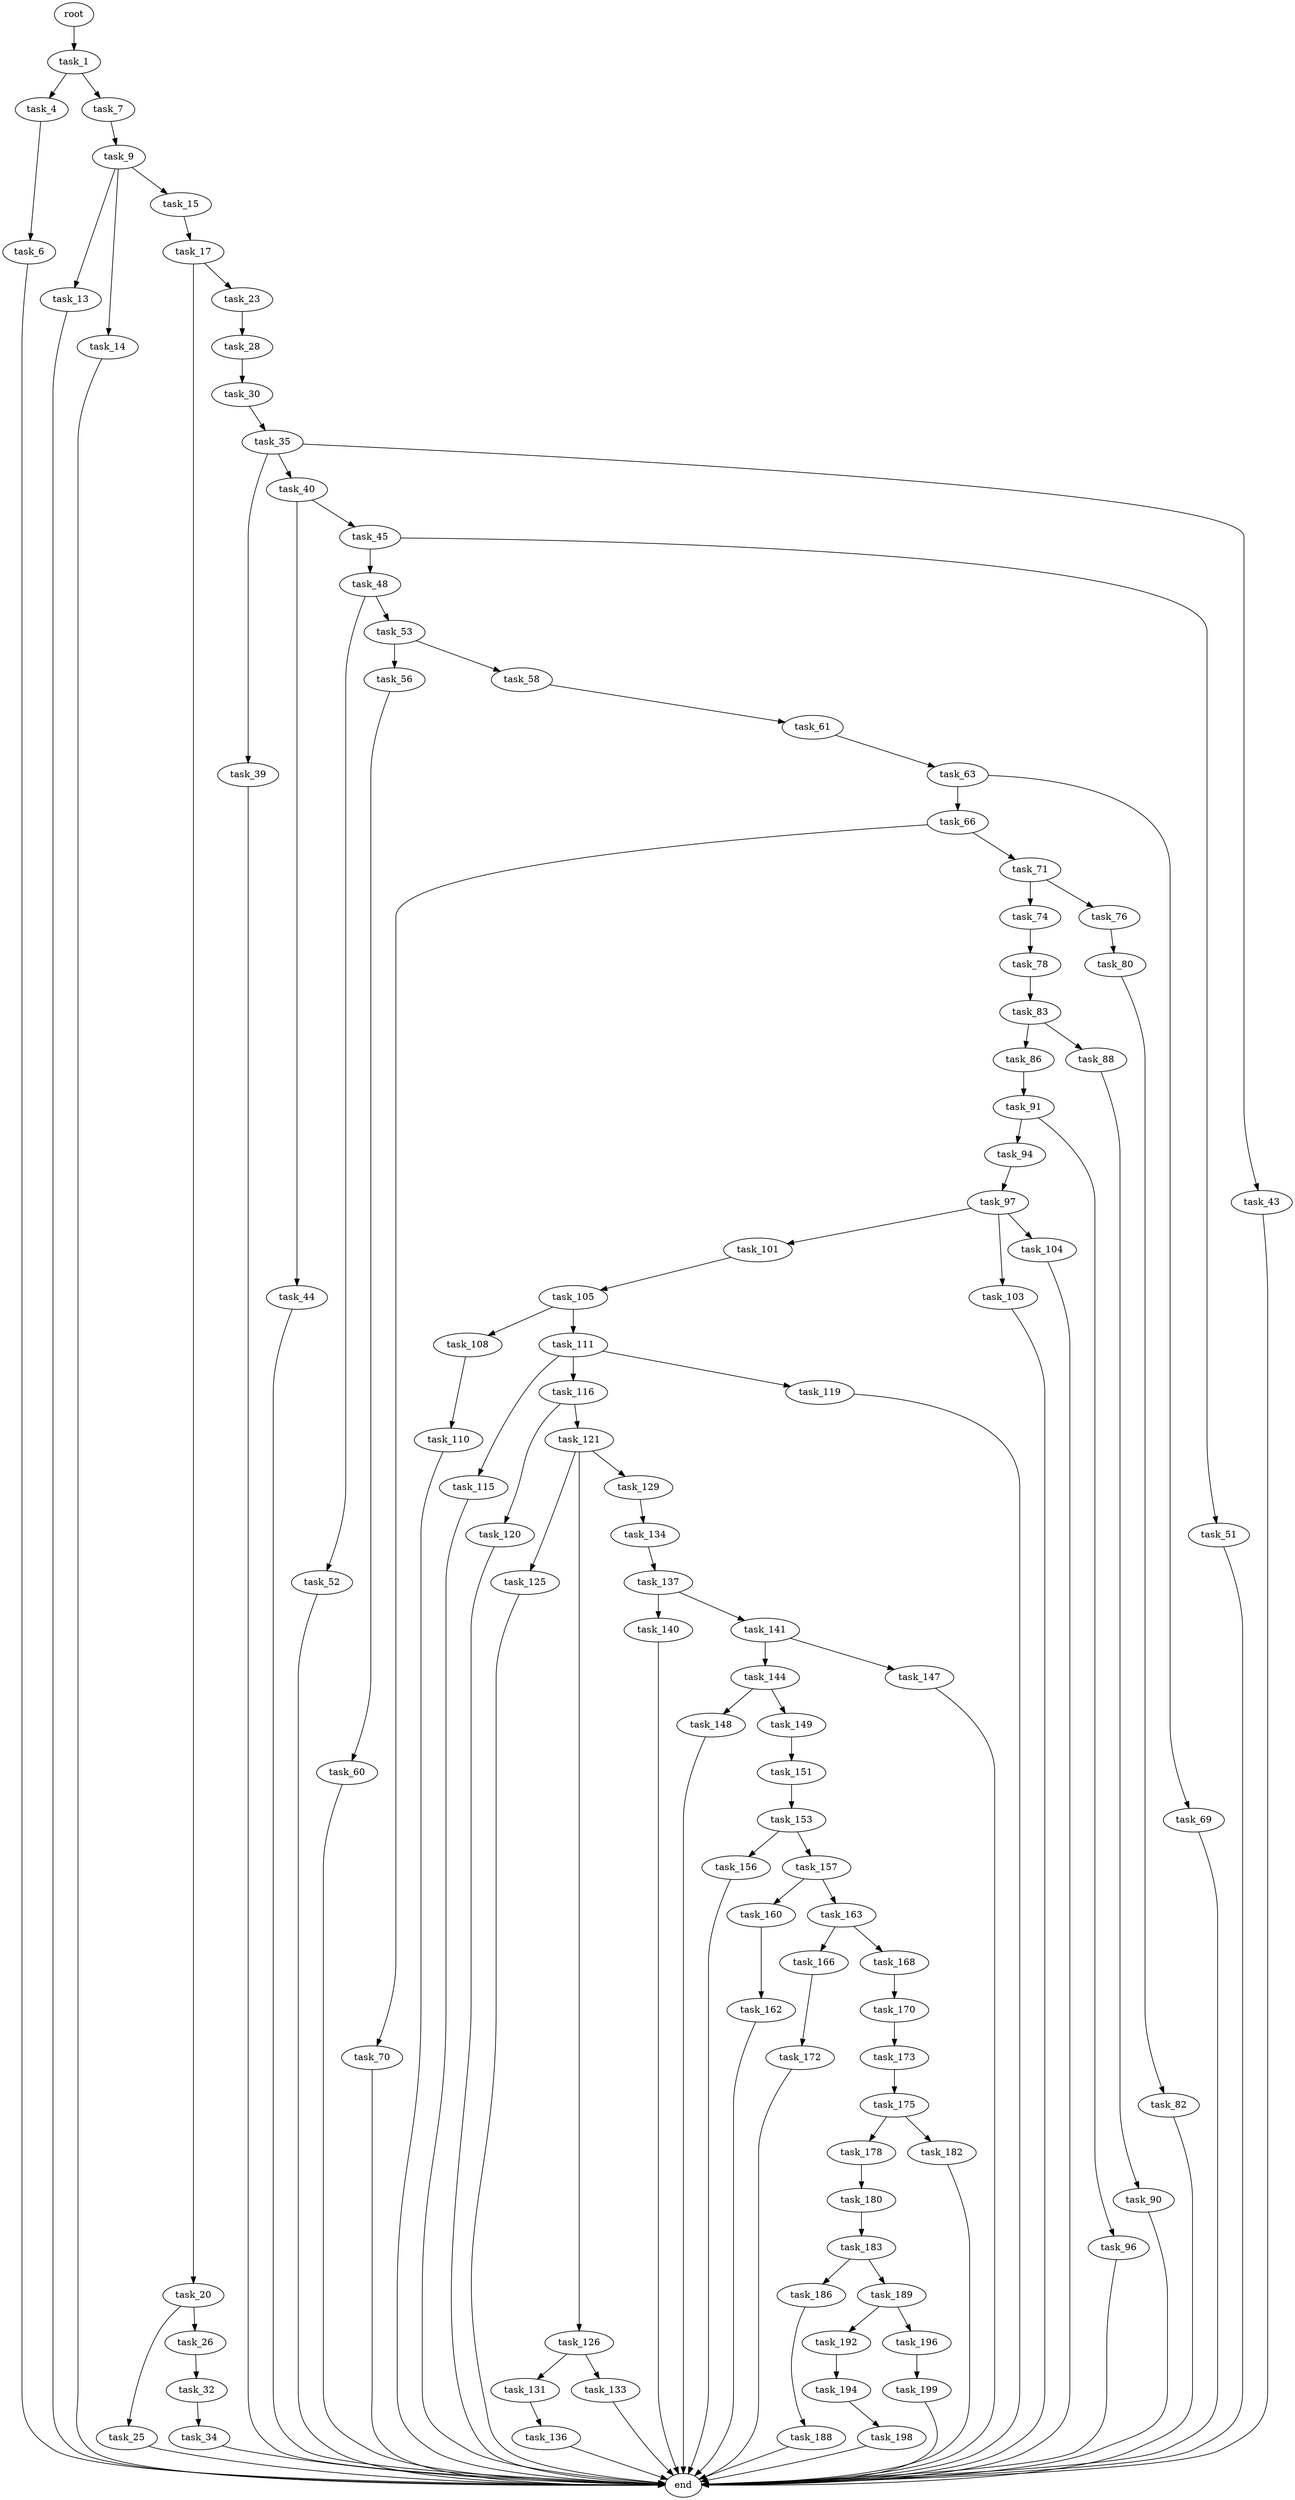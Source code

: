 digraph G {
  root [size="0.000000"];
  task_1 [size="525642720766.000000"];
  task_4 [size="16087646036.000000"];
  task_6 [size="62894147459.000000"];
  task_7 [size="7809958231.000000"];
  task_9 [size="47547671149.000000"];
  task_13 [size="102452960259.000000"];
  task_14 [size="973861294.000000"];
  task_15 [size="7857268625.000000"];
  task_17 [size="472580070494.000000"];
  task_20 [size="1173090572.000000"];
  task_23 [size="176948819925.000000"];
  task_25 [size="4123950401.000000"];
  task_26 [size="109672958995.000000"];
  task_28 [size="60355431222.000000"];
  task_30 [size="68719476736.000000"];
  task_32 [size="2447775077.000000"];
  task_34 [size="231928233984.000000"];
  task_35 [size="11772011002.000000"];
  task_39 [size="13965919127.000000"];
  task_40 [size="8122921692.000000"];
  task_43 [size="27148361360.000000"];
  task_44 [size="368293445632.000000"];
  task_45 [size="5737722182.000000"];
  task_48 [size="109737040654.000000"];
  task_51 [size="10411225910.000000"];
  task_52 [size="233879203527.000000"];
  task_53 [size="1904673741.000000"];
  task_56 [size="489375095684.000000"];
  task_58 [size="549755813888.000000"];
  task_60 [size="28991029248.000000"];
  task_61 [size="4961927028.000000"];
  task_63 [size="7473861623.000000"];
  task_66 [size="294673140749.000000"];
  task_69 [size="8589934592.000000"];
  task_70 [size="368293445632.000000"];
  task_71 [size="4588776451.000000"];
  task_74 [size="191032382423.000000"];
  task_76 [size="549755813888.000000"];
  task_78 [size="68719476736.000000"];
  task_80 [size="5942428471.000000"];
  task_82 [size="782757789696.000000"];
  task_83 [size="782757789696.000000"];
  task_86 [size="134217728000.000000"];
  task_88 [size="840705339020.000000"];
  task_90 [size="1942819587.000000"];
  task_91 [size="8589934592.000000"];
  task_94 [size="549755813888.000000"];
  task_96 [size="17075357346.000000"];
  task_97 [size="1073741824000.000000"];
  task_101 [size="1369158361.000000"];
  task_103 [size="549755813888.000000"];
  task_104 [size="597100342500.000000"];
  task_105 [size="633036481.000000"];
  task_108 [size="4429430767.000000"];
  task_110 [size="782757789696.000000"];
  task_111 [size="134217728000.000000"];
  task_115 [size="17915668374.000000"];
  task_116 [size="11622898673.000000"];
  task_119 [size="1073741824000.000000"];
  task_120 [size="1073741824000.000000"];
  task_121 [size="28991029248.000000"];
  task_125 [size="33713584060.000000"];
  task_126 [size="270305843790.000000"];
  task_129 [size="782757789696.000000"];
  task_131 [size="3036074954.000000"];
  task_133 [size="127979258279.000000"];
  task_134 [size="8589934592.000000"];
  task_136 [size="673158258350.000000"];
  task_137 [size="368293445632.000000"];
  task_140 [size="684291496.000000"];
  task_141 [size="1963515459.000000"];
  task_144 [size="15288783653.000000"];
  task_147 [size="1856028917.000000"];
  task_148 [size="231928233984.000000"];
  task_149 [size="4213945747.000000"];
  task_151 [size="782757789696.000000"];
  task_153 [size="26132224887.000000"];
  task_156 [size="28991029248.000000"];
  task_157 [size="1236965535.000000"];
  task_160 [size="134616104296.000000"];
  task_162 [size="817790824.000000"];
  task_163 [size="16491699538.000000"];
  task_166 [size="21014392131.000000"];
  task_168 [size="28991029248.000000"];
  task_170 [size="782757789696.000000"];
  task_172 [size="231928233984.000000"];
  task_173 [size="549755813888.000000"];
  task_175 [size="549755813888.000000"];
  task_178 [size="101217939893.000000"];
  task_180 [size="227516943117.000000"];
  task_182 [size="549755813888.000000"];
  task_183 [size="134217728000.000000"];
  task_186 [size="8896761927.000000"];
  task_188 [size="4872076403.000000"];
  task_189 [size="147229223467.000000"];
  task_192 [size="9805701031.000000"];
  task_194 [size="12322917588.000000"];
  task_196 [size="27923940472.000000"];
  task_198 [size="4397949744.000000"];
  task_199 [size="6417039239.000000"];
  end [size="0.000000"];

  root -> task_1 [size="1.000000"];
  task_1 -> task_4 [size="838860800.000000"];
  task_1 -> task_7 [size="838860800.000000"];
  task_4 -> task_6 [size="536870912.000000"];
  task_6 -> end [size="1.000000"];
  task_7 -> task_9 [size="301989888.000000"];
  task_9 -> task_13 [size="838860800.000000"];
  task_9 -> task_14 [size="838860800.000000"];
  task_9 -> task_15 [size="838860800.000000"];
  task_13 -> end [size="1.000000"];
  task_14 -> end [size="1.000000"];
  task_15 -> task_17 [size="536870912.000000"];
  task_17 -> task_20 [size="838860800.000000"];
  task_17 -> task_23 [size="838860800.000000"];
  task_20 -> task_25 [size="134217728.000000"];
  task_20 -> task_26 [size="134217728.000000"];
  task_23 -> task_28 [size="209715200.000000"];
  task_25 -> end [size="1.000000"];
  task_26 -> task_32 [size="411041792.000000"];
  task_28 -> task_30 [size="75497472.000000"];
  task_30 -> task_35 [size="134217728.000000"];
  task_32 -> task_34 [size="75497472.000000"];
  task_34 -> end [size="1.000000"];
  task_35 -> task_39 [size="209715200.000000"];
  task_35 -> task_40 [size="209715200.000000"];
  task_35 -> task_43 [size="209715200.000000"];
  task_39 -> end [size="1.000000"];
  task_40 -> task_44 [size="301989888.000000"];
  task_40 -> task_45 [size="301989888.000000"];
  task_43 -> end [size="1.000000"];
  task_44 -> end [size="1.000000"];
  task_45 -> task_48 [size="301989888.000000"];
  task_45 -> task_51 [size="301989888.000000"];
  task_48 -> task_52 [size="411041792.000000"];
  task_48 -> task_53 [size="411041792.000000"];
  task_51 -> end [size="1.000000"];
  task_52 -> end [size="1.000000"];
  task_53 -> task_56 [size="134217728.000000"];
  task_53 -> task_58 [size="134217728.000000"];
  task_56 -> task_60 [size="536870912.000000"];
  task_58 -> task_61 [size="536870912.000000"];
  task_60 -> end [size="1.000000"];
  task_61 -> task_63 [size="209715200.000000"];
  task_63 -> task_66 [size="301989888.000000"];
  task_63 -> task_69 [size="301989888.000000"];
  task_66 -> task_70 [size="209715200.000000"];
  task_66 -> task_71 [size="209715200.000000"];
  task_69 -> end [size="1.000000"];
  task_70 -> end [size="1.000000"];
  task_71 -> task_74 [size="75497472.000000"];
  task_71 -> task_76 [size="75497472.000000"];
  task_74 -> task_78 [size="301989888.000000"];
  task_76 -> task_80 [size="536870912.000000"];
  task_78 -> task_83 [size="134217728.000000"];
  task_80 -> task_82 [size="134217728.000000"];
  task_82 -> end [size="1.000000"];
  task_83 -> task_86 [size="679477248.000000"];
  task_83 -> task_88 [size="679477248.000000"];
  task_86 -> task_91 [size="209715200.000000"];
  task_88 -> task_90 [size="536870912.000000"];
  task_90 -> end [size="1.000000"];
  task_91 -> task_94 [size="33554432.000000"];
  task_91 -> task_96 [size="33554432.000000"];
  task_94 -> task_97 [size="536870912.000000"];
  task_96 -> end [size="1.000000"];
  task_97 -> task_101 [size="838860800.000000"];
  task_97 -> task_103 [size="838860800.000000"];
  task_97 -> task_104 [size="838860800.000000"];
  task_101 -> task_105 [size="134217728.000000"];
  task_103 -> end [size="1.000000"];
  task_104 -> end [size="1.000000"];
  task_105 -> task_108 [size="75497472.000000"];
  task_105 -> task_111 [size="75497472.000000"];
  task_108 -> task_110 [size="209715200.000000"];
  task_110 -> end [size="1.000000"];
  task_111 -> task_115 [size="209715200.000000"];
  task_111 -> task_116 [size="209715200.000000"];
  task_111 -> task_119 [size="209715200.000000"];
  task_115 -> end [size="1.000000"];
  task_116 -> task_120 [size="33554432.000000"];
  task_116 -> task_121 [size="33554432.000000"];
  task_119 -> end [size="1.000000"];
  task_120 -> end [size="1.000000"];
  task_121 -> task_125 [size="75497472.000000"];
  task_121 -> task_126 [size="75497472.000000"];
  task_121 -> task_129 [size="75497472.000000"];
  task_125 -> end [size="1.000000"];
  task_126 -> task_131 [size="536870912.000000"];
  task_126 -> task_133 [size="536870912.000000"];
  task_129 -> task_134 [size="679477248.000000"];
  task_131 -> task_136 [size="75497472.000000"];
  task_133 -> end [size="1.000000"];
  task_134 -> task_137 [size="33554432.000000"];
  task_136 -> end [size="1.000000"];
  task_137 -> task_140 [size="411041792.000000"];
  task_137 -> task_141 [size="411041792.000000"];
  task_140 -> end [size="1.000000"];
  task_141 -> task_144 [size="33554432.000000"];
  task_141 -> task_147 [size="33554432.000000"];
  task_144 -> task_148 [size="411041792.000000"];
  task_144 -> task_149 [size="411041792.000000"];
  task_147 -> end [size="1.000000"];
  task_148 -> end [size="1.000000"];
  task_149 -> task_151 [size="75497472.000000"];
  task_151 -> task_153 [size="679477248.000000"];
  task_153 -> task_156 [size="411041792.000000"];
  task_153 -> task_157 [size="411041792.000000"];
  task_156 -> end [size="1.000000"];
  task_157 -> task_160 [size="33554432.000000"];
  task_157 -> task_163 [size="33554432.000000"];
  task_160 -> task_162 [size="209715200.000000"];
  task_162 -> end [size="1.000000"];
  task_163 -> task_166 [size="838860800.000000"];
  task_163 -> task_168 [size="838860800.000000"];
  task_166 -> task_172 [size="411041792.000000"];
  task_168 -> task_170 [size="75497472.000000"];
  task_170 -> task_173 [size="679477248.000000"];
  task_172 -> end [size="1.000000"];
  task_173 -> task_175 [size="536870912.000000"];
  task_175 -> task_178 [size="536870912.000000"];
  task_175 -> task_182 [size="536870912.000000"];
  task_178 -> task_180 [size="301989888.000000"];
  task_180 -> task_183 [size="301989888.000000"];
  task_182 -> end [size="1.000000"];
  task_183 -> task_186 [size="209715200.000000"];
  task_183 -> task_189 [size="209715200.000000"];
  task_186 -> task_188 [size="536870912.000000"];
  task_188 -> end [size="1.000000"];
  task_189 -> task_192 [size="411041792.000000"];
  task_189 -> task_196 [size="411041792.000000"];
  task_192 -> task_194 [size="209715200.000000"];
  task_194 -> task_198 [size="209715200.000000"];
  task_196 -> task_199 [size="75497472.000000"];
  task_198 -> end [size="1.000000"];
  task_199 -> end [size="1.000000"];
}
